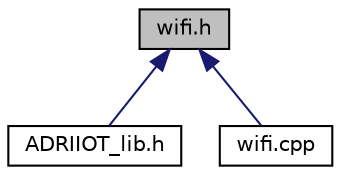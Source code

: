 digraph "wifi.h"
{
 // LATEX_PDF_SIZE
  edge [fontname="Helvetica",fontsize="10",labelfontname="Helvetica",labelfontsize="10"];
  node [fontname="Helvetica",fontsize="10",shape=record];
  Node1 [label="wifi.h",height=0.2,width=0.4,color="black", fillcolor="grey75", style="filled", fontcolor="black",tooltip=" "];
  Node1 -> Node2 [dir="back",color="midnightblue",fontsize="10",style="solid",fontname="Helvetica"];
  Node2 [label="ADRIIOT_lib.h",height=0.2,width=0.4,color="black", fillcolor="white", style="filled",URL="$_a_d_r_i_i_o_t__lib_8h.html",tooltip=" "];
  Node1 -> Node3 [dir="back",color="midnightblue",fontsize="10",style="solid",fontname="Helvetica"];
  Node3 [label="wifi.cpp",height=0.2,width=0.4,color="black", fillcolor="white", style="filled",URL="$wifi_8cpp.html",tooltip=" "];
}
